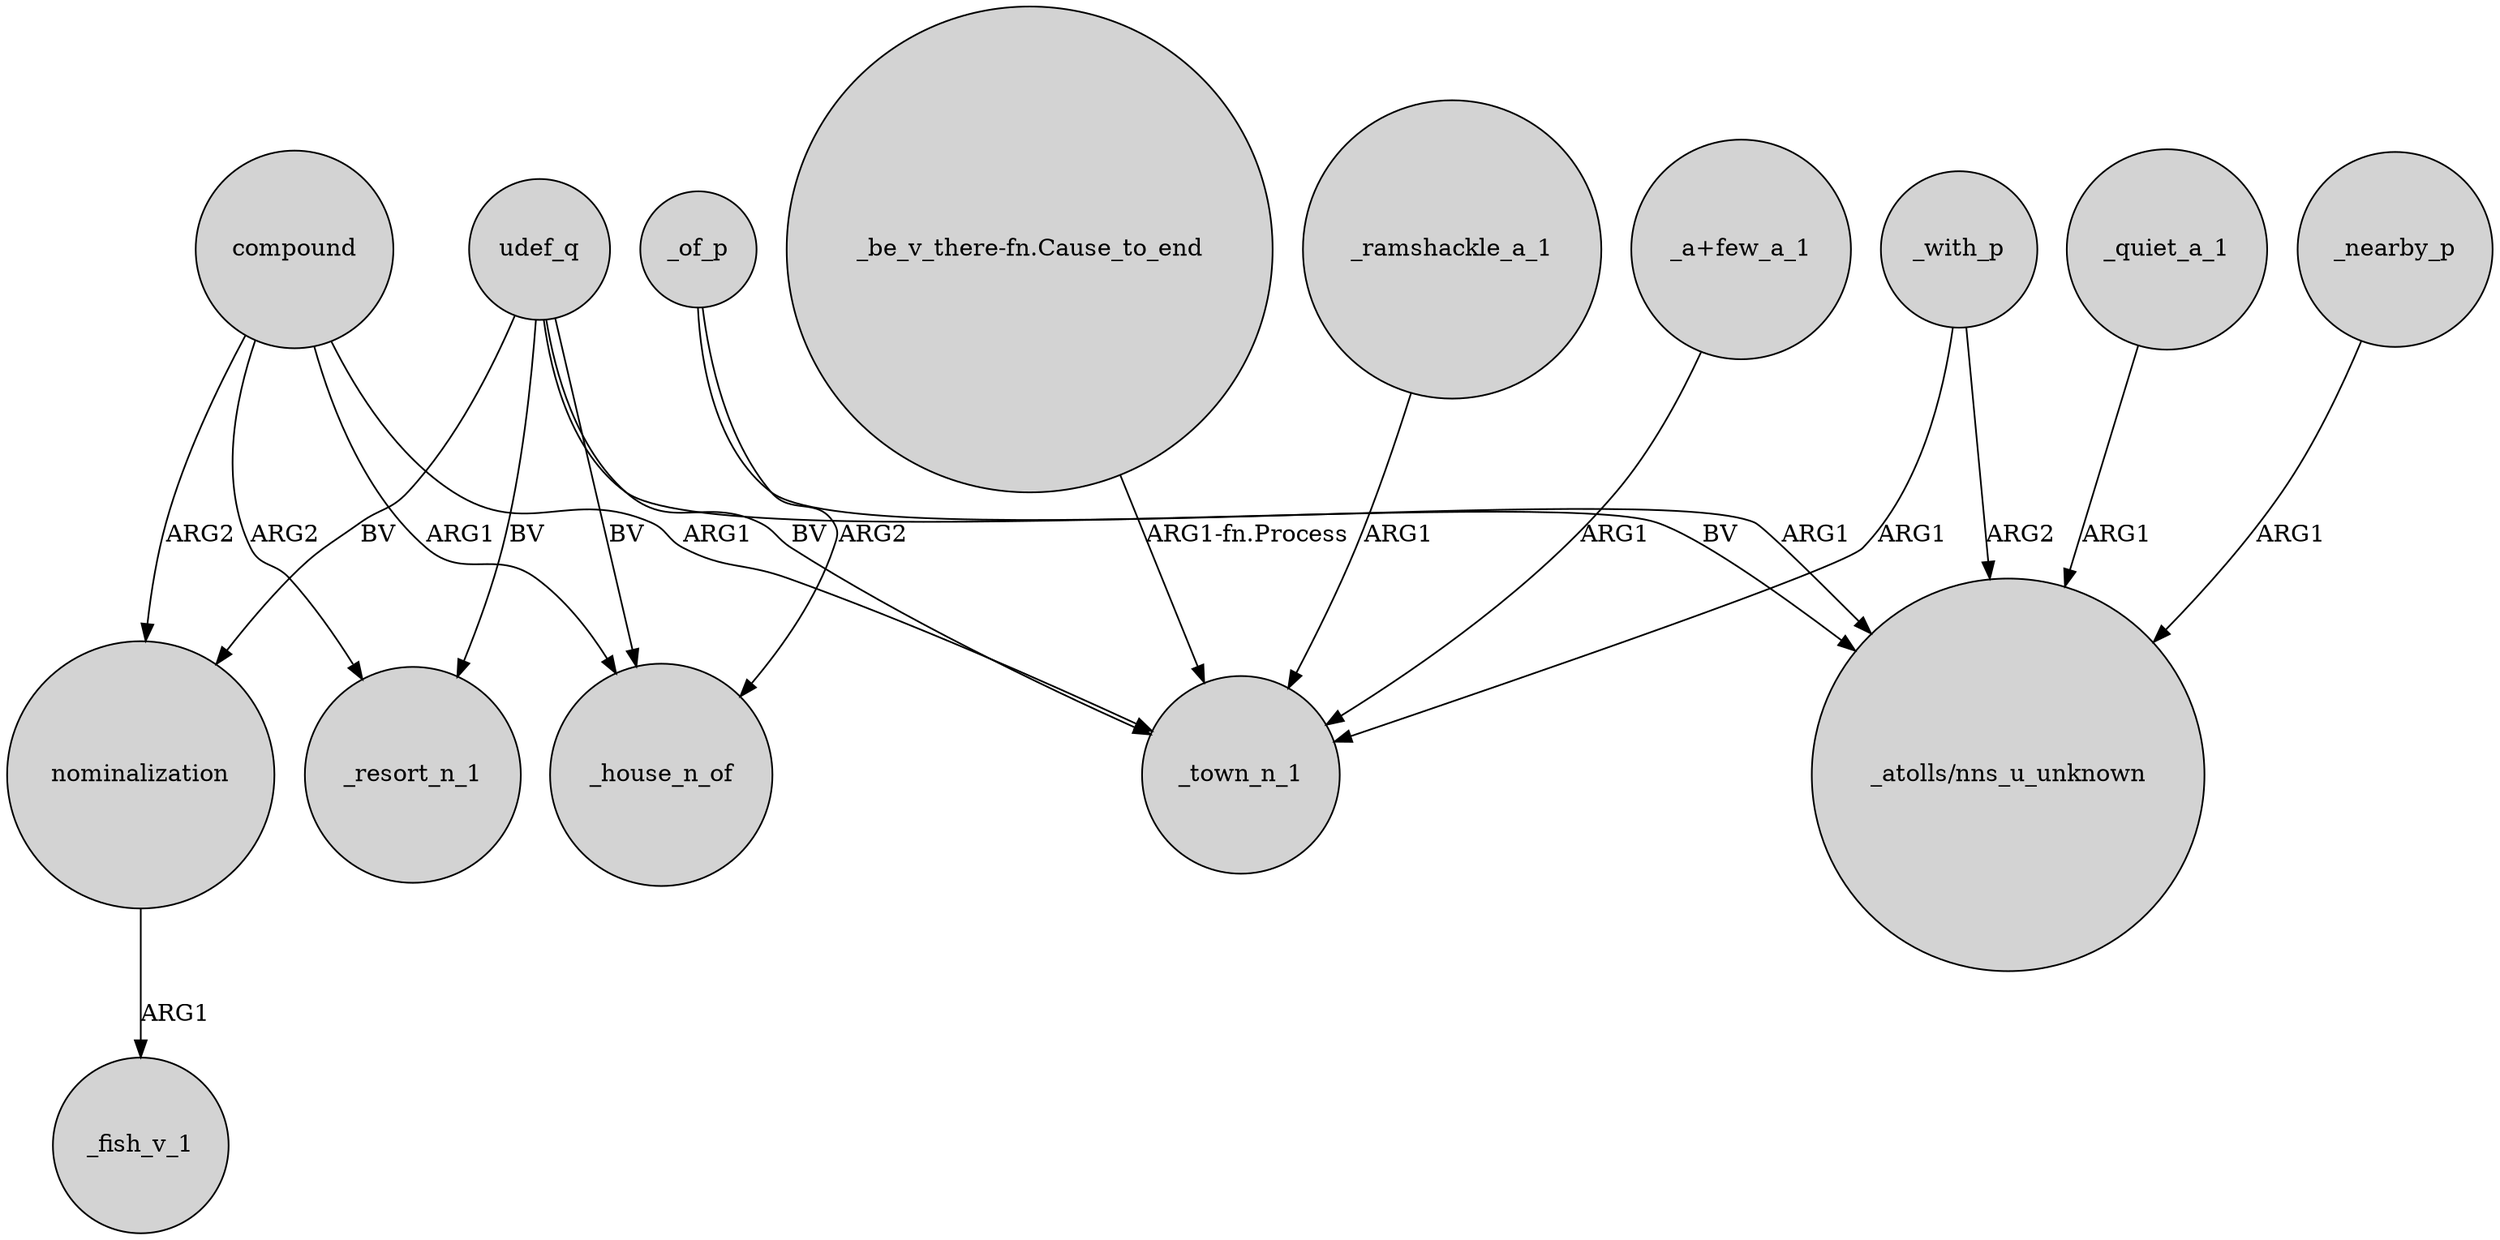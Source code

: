 digraph {
	node [shape=circle style=filled]
	compound -> _house_n_of [label=ARG1]
	udef_q -> _resort_n_1 [label=BV]
	udef_q -> nominalization [label=BV]
	"_a+few_a_1" -> _town_n_1 [label=ARG1]
	_with_p -> "_atolls/nns_u_unknown" [label=ARG2]
	udef_q -> _town_n_1 [label=BV]
	_nearby_p -> "_atolls/nns_u_unknown" [label=ARG1]
	compound -> nominalization [label=ARG2]
	_of_p -> _house_n_of [label=ARG2]
	nominalization -> _fish_v_1 [label=ARG1]
	"_be_v_there-fn.Cause_to_end" -> _town_n_1 [label="ARG1-fn.Process"]
	udef_q -> "_atolls/nns_u_unknown" [label=BV]
	compound -> _resort_n_1 [label=ARG2]
	udef_q -> _house_n_of [label=BV]
	_quiet_a_1 -> "_atolls/nns_u_unknown" [label=ARG1]
	_with_p -> _town_n_1 [label=ARG1]
	compound -> _town_n_1 [label=ARG1]
	_ramshackle_a_1 -> _town_n_1 [label=ARG1]
	_of_p -> "_atolls/nns_u_unknown" [label=ARG1]
}
